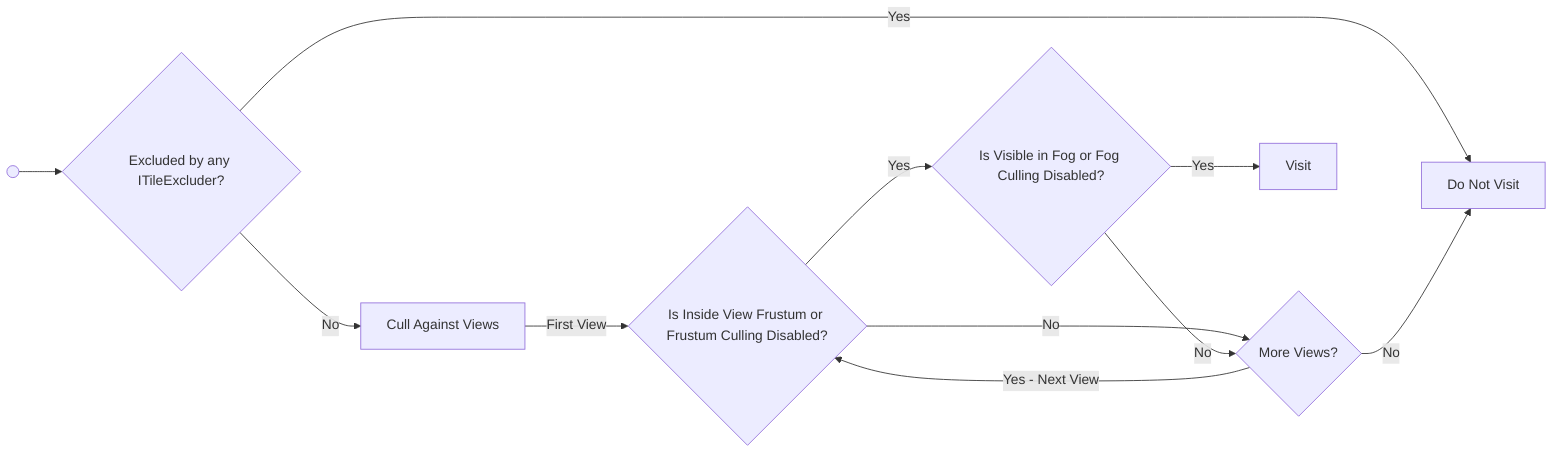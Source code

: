 flowchart LR
  Start@{ shape: sm-circ, label: "Start" }
  ITileExcluder{Excluded by any ITileExcluder?}
  CullAgainstViews[Cull Against Views]
  FrustumCull{Is Inside View Frustum or Frustum Culling Disabled?}
  FogCull{Is Visible in Fog or Fog Culling Disabled?}
  MoreViews{More Views?}
  Visit[Visit]
  NoVisit[Do Not Visit]

  Start-->ITileExcluder
  ITileExcluder-->|Yes|NoVisit
  ITileExcluder-->|No|CullAgainstViews
  CullAgainstViews-->|First View|FrustumCull

  FrustumCull-->|Yes|FogCull
  FrustumCull-->|No|MoreViews
  MoreViews-->|Yes - Next View|FrustumCull
  MoreViews-->|No|NoVisit
  FogCull-->|No|MoreViews
  FogCull-->|Yes|Visit